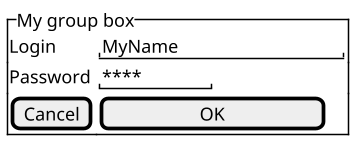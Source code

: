 {
  "sha1": "8ba4n8zguycjahjnin9z8kljak1hg6d",
  "insertion": {
    "when": "2024-05-30T20:48:21.378Z",
    "user": "plantuml@gmail.com"
  }
}
@startsalt
scale 1.5
{^"My group box<$gears*.3>"
  Login    | "<$gears*.3>MyName   "
  Password | "****     "
  [Cancel] | [  OK<$gears*.3>   ]
}
@endsalt
